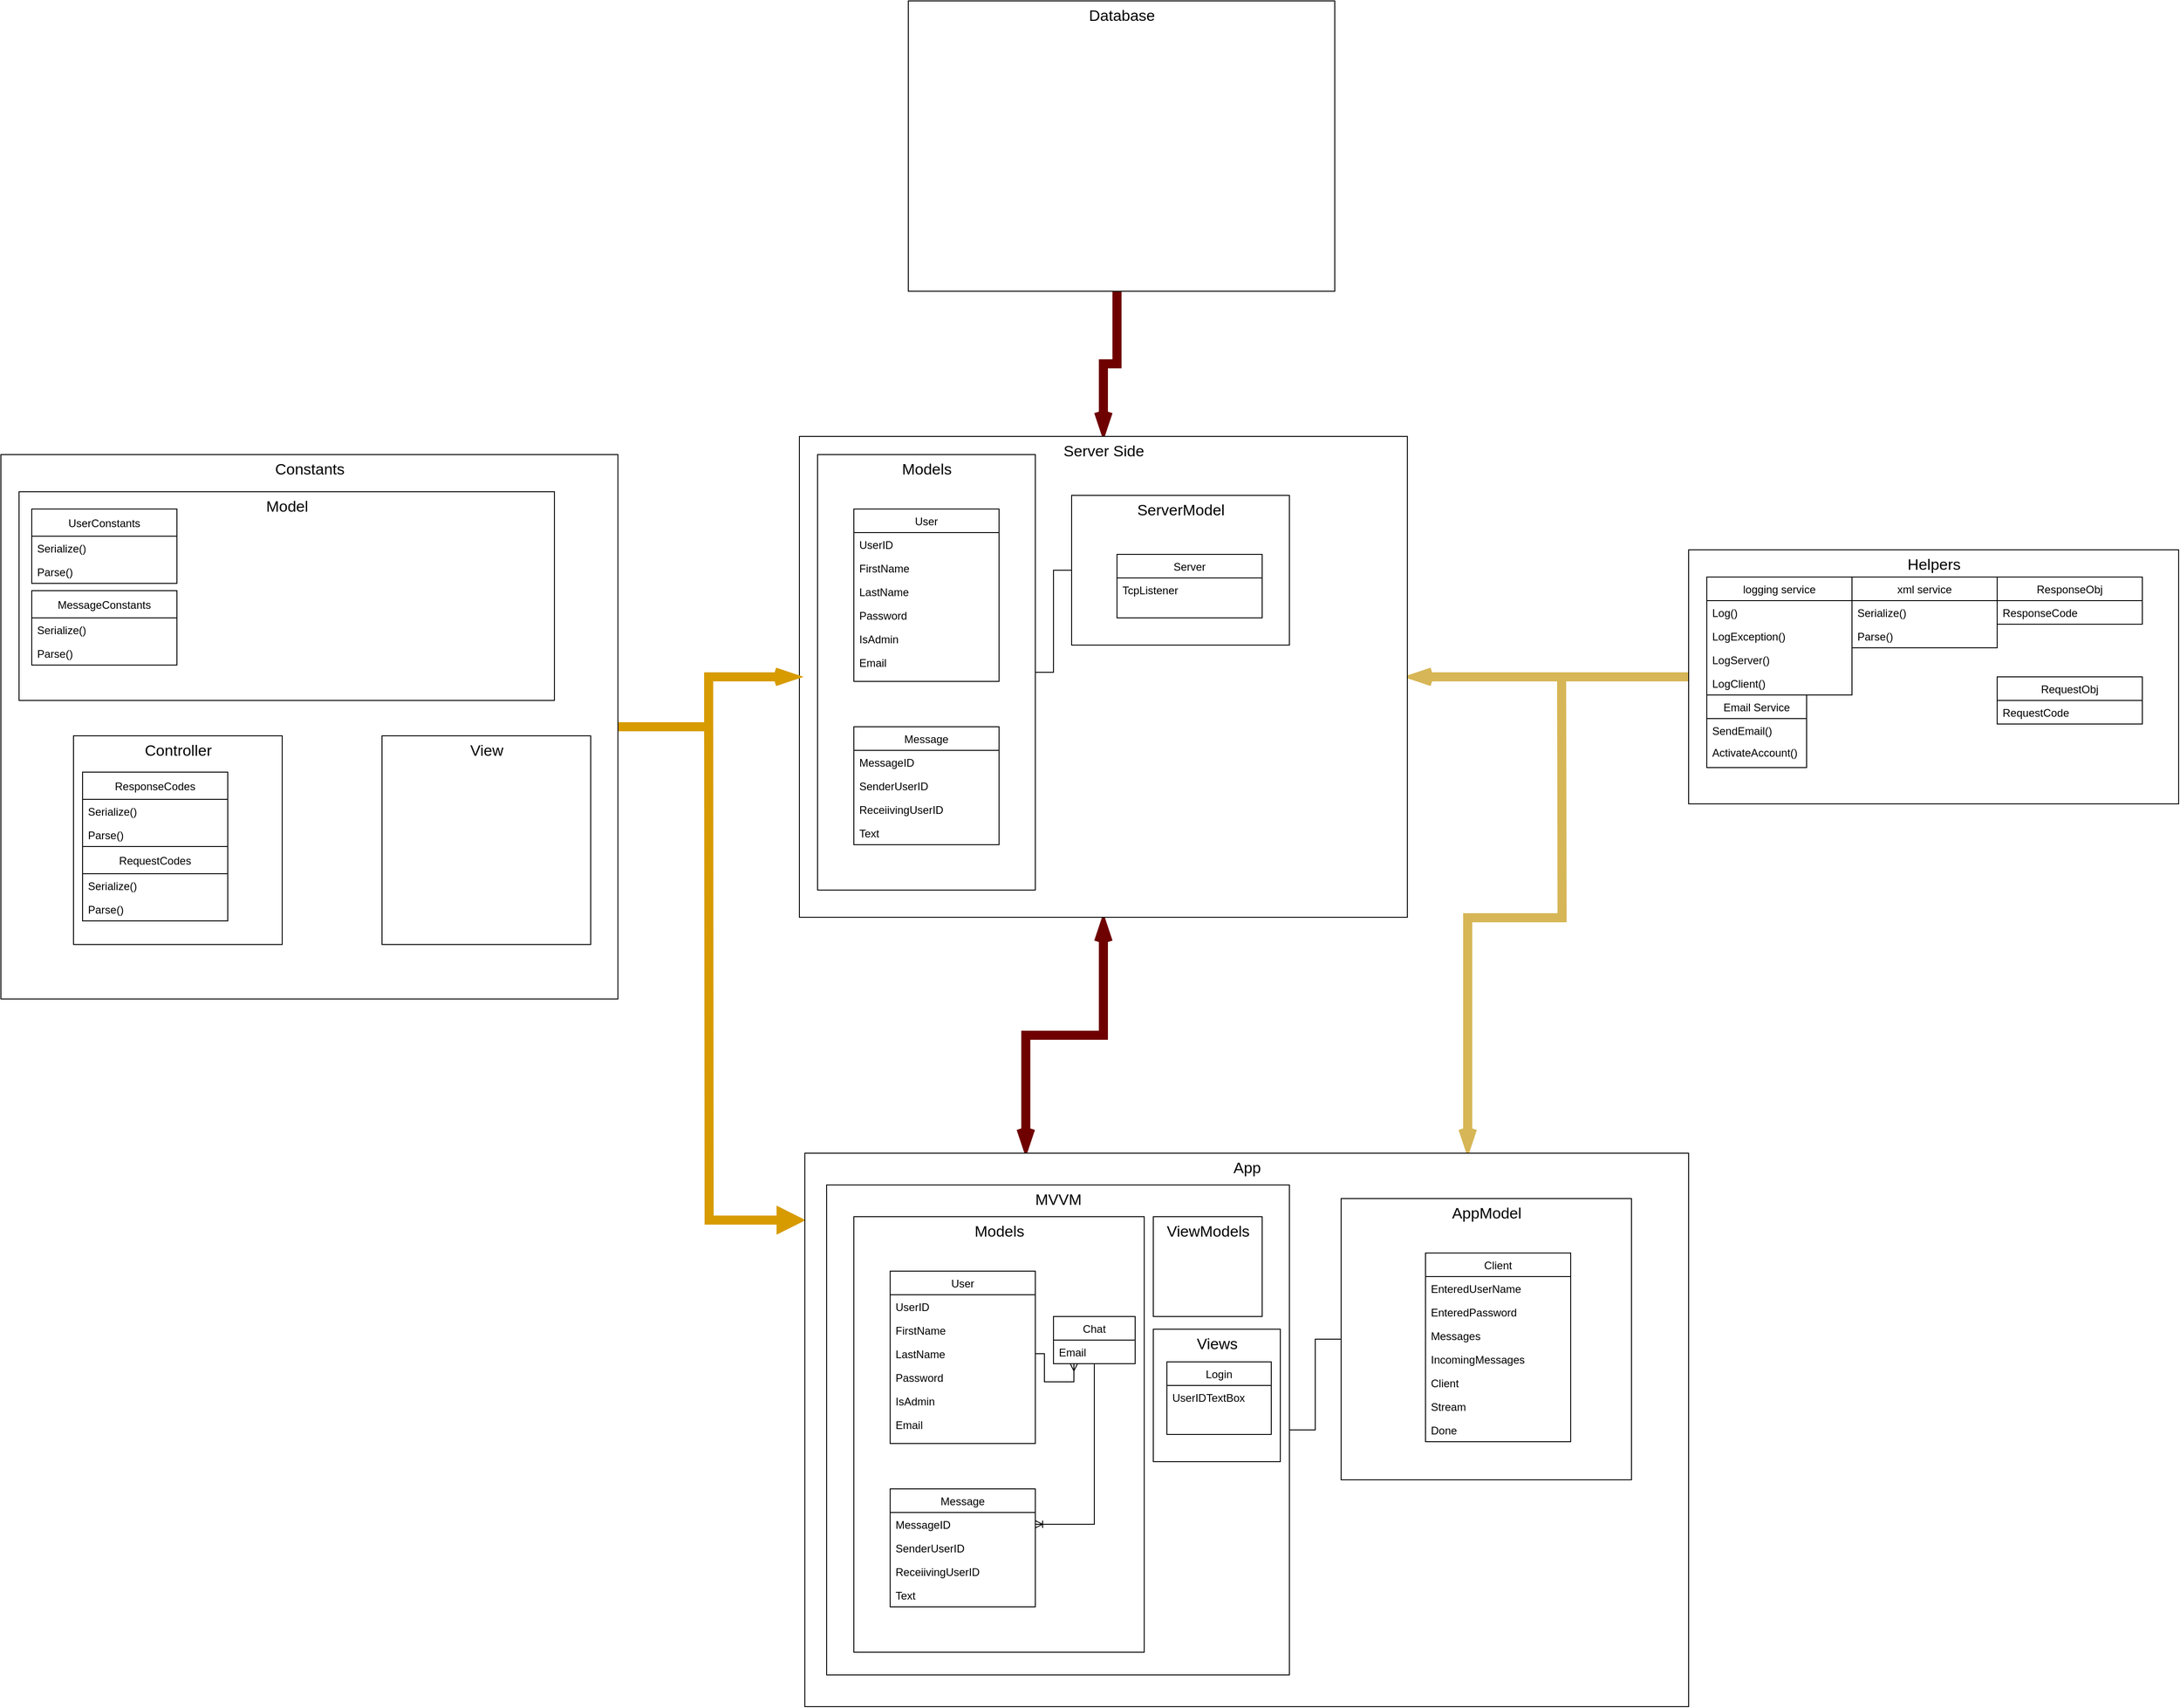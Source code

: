 <mxfile version="20.2.8" type="device"><diagram id="C5RBs43oDa-KdzZeNtuy" name="Page-1"><mxGraphModel dx="2284" dy="2737" grid="1" gridSize="10" guides="1" tooltips="1" connect="1" arrows="1" fold="1" page="1" pageScale="1" pageWidth="827" pageHeight="1169" math="0" shadow="0"><root><mxCell id="WIyWlLk6GJQsqaUBKTNV-0"/><mxCell id="WIyWlLk6GJQsqaUBKTNV-1" parent="WIyWlLk6GJQsqaUBKTNV-0"/><mxCell id="_NwqztlabaAfejfRl4A5-94" style="edgeStyle=orthogonalEdgeStyle;rounded=0;orthogonalLoop=1;jettySize=auto;html=1;exitX=1;exitY=0.5;exitDx=0;exitDy=0;fontSize=17;endArrow=none;endFill=0;fillColor=#fff2cc;strokeColor=#d6b656;jumpSize=12;fontStyle=0;strokeWidth=10;startArrow=openThin;startFill=0;entryX=0;entryY=0.5;entryDx=0;entryDy=0;" parent="WIyWlLk6GJQsqaUBKTNV-1" source="_NwqztlabaAfejfRl4A5-90" target="_NwqztlabaAfejfRl4A5-16" edge="1"><mxGeometry relative="1" as="geometry"><mxPoint x="750" y="-460" as="targetPoint"/></mxGeometry></mxCell><mxCell id="_NwqztlabaAfejfRl4A5-96" style="edgeStyle=orthogonalEdgeStyle;rounded=0;jumpSize=12;orthogonalLoop=1;jettySize=auto;html=1;exitX=0.5;exitY=1;exitDx=0;exitDy=0;entryX=0.25;entryY=0;entryDx=0;entryDy=0;fontSize=17;endArrow=openThin;endFill=0;fillColor=#a20025;strokeColor=#6F0000;strokeWidth=10;startArrow=openThin;startFill=0;" parent="WIyWlLk6GJQsqaUBKTNV-1" source="_NwqztlabaAfejfRl4A5-90" target="_NwqztlabaAfejfRl4A5-49" edge="1"><mxGeometry relative="1" as="geometry"/></mxCell><mxCell id="_NwqztlabaAfejfRl4A5-98" style="edgeStyle=orthogonalEdgeStyle;rounded=0;jumpSize=12;orthogonalLoop=1;jettySize=auto;html=1;exitX=0.5;exitY=0;exitDx=0;exitDy=0;fontSize=17;endArrow=none;endFill=0;entryX=0.5;entryY=1;entryDx=0;entryDy=0;fillColor=#a20025;strokeColor=#6F0000;strokeWidth=10;startArrow=openThin;startFill=0;" parent="WIyWlLk6GJQsqaUBKTNV-1" source="_NwqztlabaAfejfRl4A5-90" target="_NwqztlabaAfejfRl4A5-97" edge="1"><mxGeometry relative="1" as="geometry"><mxPoint x="700" y="-920" as="targetPoint"/><Array as="points"><mxPoint x="245" y="-960"/><mxPoint x="260" y="-960"/><mxPoint x="260" y="-1040"/></Array></mxGeometry></mxCell><mxCell id="_NwqztlabaAfejfRl4A5-90" value="&lt;font style=&quot;font-size: 17px;&quot;&gt;Server Side&lt;/font&gt;" style="html=1;fillColor=default;gradientColor=none;shadow=0;rounded=0;glass=0;sketch=0;align=center;verticalAlign=top;" parent="WIyWlLk6GJQsqaUBKTNV-1" vertex="1"><mxGeometry x="-90" y="-880" width="670" height="530" as="geometry"/></mxCell><mxCell id="_NwqztlabaAfejfRl4A5-89" style="edgeStyle=orthogonalEdgeStyle;rounded=0;orthogonalLoop=1;jettySize=auto;html=1;exitX=0.75;exitY=0;exitDx=0;exitDy=0;fontSize=17;endArrow=none;endFill=0;fontStyle=0;fillColor=#fff2cc;strokeColor=#d6b656;jumpSize=12;strokeWidth=10;startArrow=openThin;startFill=0;" parent="WIyWlLk6GJQsqaUBKTNV-1" source="_NwqztlabaAfejfRl4A5-49" edge="1"><mxGeometry relative="1" as="geometry"><mxPoint x="750" y="-610" as="targetPoint"/></mxGeometry></mxCell><mxCell id="_NwqztlabaAfejfRl4A5-136" style="edgeStyle=orthogonalEdgeStyle;rounded=0;jumpSize=12;orthogonalLoop=1;jettySize=auto;html=1;exitX=0.001;exitY=0.121;exitDx=0;exitDy=0;fontSize=17;startArrow=block;startFill=1;endArrow=none;endFill=0;strokeWidth=10;fillColor=#ffe6cc;strokeColor=#d79b00;exitPerimeter=0;" parent="WIyWlLk6GJQsqaUBKTNV-1" source="_NwqztlabaAfejfRl4A5-49" edge="1"><mxGeometry relative="1" as="geometry"><mxPoint x="-190" y="-570" as="targetPoint"/></mxGeometry></mxCell><mxCell id="_NwqztlabaAfejfRl4A5-49" value="&lt;span style=&quot;font-size: 17px;&quot;&gt;App&lt;/span&gt;" style="html=1;fillColor=default;gradientColor=none;shadow=0;rounded=0;glass=0;sketch=0;align=center;verticalAlign=top;" parent="WIyWlLk6GJQsqaUBKTNV-1" vertex="1"><mxGeometry x="-84" y="-90" width="974" height="610" as="geometry"/></mxCell><mxCell id="_NwqztlabaAfejfRl4A5-56" style="edgeStyle=orthogonalEdgeStyle;rounded=0;orthogonalLoop=1;jettySize=auto;html=1;exitX=1;exitY=0.5;exitDx=0;exitDy=0;entryX=0;entryY=0.5;entryDx=0;entryDy=0;fontSize=17;endArrow=none;endFill=0;" parent="WIyWlLk6GJQsqaUBKTNV-1" source="_NwqztlabaAfejfRl4A5-52" target="_NwqztlabaAfejfRl4A5-41" edge="1"><mxGeometry relative="1" as="geometry"/></mxCell><mxCell id="_NwqztlabaAfejfRl4A5-52" value="&lt;font style=&quot;font-size: 17px;&quot;&gt;MVVM&lt;/font&gt;" style="html=1;fillColor=default;gradientColor=none;shadow=0;rounded=0;glass=0;sketch=0;align=center;verticalAlign=top;" parent="WIyWlLk6GJQsqaUBKTNV-1" vertex="1"><mxGeometry x="-60" y="-55" width="510" height="540" as="geometry"/></mxCell><mxCell id="_NwqztlabaAfejfRl4A5-41" value="&lt;font style=&quot;font-size: 17px;&quot;&gt;AppModel&lt;/font&gt;" style="html=1;fillColor=default;gradientColor=none;shadow=0;rounded=0;glass=0;sketch=0;align=center;verticalAlign=top;" parent="WIyWlLk6GJQsqaUBKTNV-1" vertex="1"><mxGeometry x="507" y="-40" width="320" height="310" as="geometry"/></mxCell><mxCell id="_NwqztlabaAfejfRl4A5-29" value="&lt;font style=&quot;font-size: 17px;&quot;&gt;Models&lt;/font&gt;" style="html=1;fillColor=none;gradientColor=none;shadow=0;rounded=0;glass=0;sketch=0;align=center;verticalAlign=top;" parent="WIyWlLk6GJQsqaUBKTNV-1" vertex="1"><mxGeometry x="-30" y="-20" width="320" height="480" as="geometry"/></mxCell><mxCell id="_NwqztlabaAfejfRl4A5-16" value="&lt;font style=&quot;font-size: 17px;&quot;&gt;Helpers&lt;/font&gt;" style="html=1;fillColor=default;gradientColor=none;shadow=0;rounded=0;glass=0;sketch=0;align=center;verticalAlign=top;" parent="WIyWlLk6GJQsqaUBKTNV-1" vertex="1"><mxGeometry x="890" y="-755" width="540" height="280" as="geometry"/></mxCell><mxCell id="_NwqztlabaAfejfRl4A5-2" style="edgeStyle=orthogonalEdgeStyle;rounded=0;orthogonalLoop=1;jettySize=auto;html=1;endArrow=ERmany;endFill=0;entryX=0.25;entryY=1;entryDx=0;entryDy=0;exitX=1;exitY=0.5;exitDx=0;exitDy=0;" parent="WIyWlLk6GJQsqaUBKTNV-1" source="_NwqztlabaAfejfRl4A5-25" target="ulNflbxikiBzKznBYOBc-7" edge="1"><mxGeometry relative="1" as="geometry"><mxPoint x="90" y="230" as="sourcePoint"/><mxPoint x="80" y="460" as="targetPoint"/><Array as="points"><mxPoint x="180" y="131"/><mxPoint x="180" y="162"/><mxPoint x="213" y="162"/></Array></mxGeometry></mxCell><mxCell id="zkfFHV4jXpPFQw0GAbJ--17" value="logging service&#10;" style="swimlane;fontStyle=0;align=center;verticalAlign=top;childLayout=stackLayout;horizontal=1;startSize=26;horizontalStack=0;resizeParent=1;resizeLast=0;collapsible=1;marginBottom=0;rounded=0;shadow=0;strokeWidth=1;fillColor=none;" parent="WIyWlLk6GJQsqaUBKTNV-1" vertex="1"><mxGeometry x="910" y="-725" width="160" height="130" as="geometry"><mxRectangle x="550" y="140" width="160" height="26" as="alternateBounds"/></mxGeometry></mxCell><mxCell id="_NwqztlabaAfejfRl4A5-12" value="Log()" style="text;strokeColor=none;fillColor=none;align=left;verticalAlign=top;spacingLeft=4;spacingRight=4;overflow=hidden;rotatable=0;points=[[0,0.5],[1,0.5]];portConstraint=eastwest;" parent="zkfFHV4jXpPFQw0GAbJ--17" vertex="1"><mxGeometry y="26" width="160" height="26" as="geometry"/></mxCell><mxCell id="_NwqztlabaAfejfRl4A5-13" value="LogException()" style="text;strokeColor=none;fillColor=none;align=left;verticalAlign=top;spacingLeft=4;spacingRight=4;overflow=hidden;rotatable=0;points=[[0,0.5],[1,0.5]];portConstraint=eastwest;" parent="zkfFHV4jXpPFQw0GAbJ--17" vertex="1"><mxGeometry y="52" width="160" height="26" as="geometry"/></mxCell><mxCell id="_NwqztlabaAfejfRl4A5-15" value="LogServer()" style="text;strokeColor=none;fillColor=none;align=left;verticalAlign=top;spacingLeft=4;spacingRight=4;overflow=hidden;rotatable=0;points=[[0,0.5],[1,0.5]];portConstraint=eastwest;" parent="zkfFHV4jXpPFQw0GAbJ--17" vertex="1"><mxGeometry y="78" width="160" height="26" as="geometry"/></mxCell><mxCell id="_NwqztlabaAfejfRl4A5-14" value="LogClient()" style="text;strokeColor=none;fillColor=none;align=left;verticalAlign=top;spacingLeft=4;spacingRight=4;overflow=hidden;rotatable=0;points=[[0,0.5],[1,0.5]];portConstraint=eastwest;" parent="zkfFHV4jXpPFQw0GAbJ--17" vertex="1"><mxGeometry y="104" width="160" height="26" as="geometry"/></mxCell><mxCell id="_NwqztlabaAfejfRl4A5-8" value="xml service" style="swimlane;fontStyle=0;childLayout=stackLayout;horizontal=1;startSize=26;fillColor=none;horizontalStack=0;resizeParent=1;resizeParentMax=0;resizeLast=0;collapsible=1;marginBottom=0;" parent="WIyWlLk6GJQsqaUBKTNV-1" vertex="1"><mxGeometry x="1070" y="-725" width="160" height="78" as="geometry"/></mxCell><mxCell id="_NwqztlabaAfejfRl4A5-9" value="Serialize()" style="text;strokeColor=none;fillColor=none;align=left;verticalAlign=top;spacingLeft=4;spacingRight=4;overflow=hidden;rotatable=0;points=[[0,0.5],[1,0.5]];portConstraint=eastwest;" parent="_NwqztlabaAfejfRl4A5-8" vertex="1"><mxGeometry y="26" width="160" height="26" as="geometry"/></mxCell><mxCell id="_NwqztlabaAfejfRl4A5-10" value="Parse()" style="text;strokeColor=none;fillColor=none;align=left;verticalAlign=top;spacingLeft=4;spacingRight=4;overflow=hidden;rotatable=0;points=[[0,0.5],[1,0.5]];portConstraint=eastwest;" parent="_NwqztlabaAfejfRl4A5-8" vertex="1"><mxGeometry y="52" width="160" height="26" as="geometry"/></mxCell><mxCell id="_NwqztlabaAfejfRl4A5-17" value="Message" style="swimlane;fontStyle=0;align=center;verticalAlign=top;childLayout=stackLayout;horizontal=1;startSize=26;horizontalStack=0;resizeParent=1;resizeLast=0;collapsible=1;marginBottom=0;rounded=0;shadow=0;strokeWidth=1;fillColor=none;" parent="WIyWlLk6GJQsqaUBKTNV-1" vertex="1"><mxGeometry x="10" y="280" width="160" height="130" as="geometry"><mxRectangle x="550" y="140" width="160" height="26" as="alternateBounds"/></mxGeometry></mxCell><mxCell id="_NwqztlabaAfejfRl4A5-18" value="MessageID" style="text;strokeColor=none;fillColor=none;align=left;verticalAlign=top;spacingLeft=4;spacingRight=4;overflow=hidden;rotatable=0;points=[[0,0.5],[1,0.5]];portConstraint=eastwest;" parent="_NwqztlabaAfejfRl4A5-17" vertex="1"><mxGeometry y="26" width="160" height="26" as="geometry"/></mxCell><mxCell id="_NwqztlabaAfejfRl4A5-19" value="SenderUserID" style="text;strokeColor=none;fillColor=none;align=left;verticalAlign=top;spacingLeft=4;spacingRight=4;overflow=hidden;rotatable=0;points=[[0,0.5],[1,0.5]];portConstraint=eastwest;" parent="_NwqztlabaAfejfRl4A5-17" vertex="1"><mxGeometry y="52" width="160" height="26" as="geometry"/></mxCell><mxCell id="_NwqztlabaAfejfRl4A5-20" value="ReceiivingUserID" style="text;strokeColor=none;fillColor=none;align=left;verticalAlign=top;spacingLeft=4;spacingRight=4;overflow=hidden;rotatable=0;points=[[0,0.5],[1,0.5]];portConstraint=eastwest;" parent="_NwqztlabaAfejfRl4A5-17" vertex="1"><mxGeometry y="78" width="160" height="26" as="geometry"/></mxCell><mxCell id="_NwqztlabaAfejfRl4A5-21" value="Text" style="text;strokeColor=none;fillColor=none;align=left;verticalAlign=top;spacingLeft=4;spacingRight=4;overflow=hidden;rotatable=0;points=[[0,0.5],[1,0.5]];portConstraint=eastwest;" parent="_NwqztlabaAfejfRl4A5-17" vertex="1"><mxGeometry y="104" width="160" height="26" as="geometry"/></mxCell><mxCell id="_NwqztlabaAfejfRl4A5-22" value="User" style="swimlane;fontStyle=0;align=center;verticalAlign=top;childLayout=stackLayout;horizontal=1;startSize=26;horizontalStack=0;resizeParent=1;resizeLast=0;collapsible=1;marginBottom=0;rounded=0;shadow=0;strokeWidth=1;fillColor=none;" parent="WIyWlLk6GJQsqaUBKTNV-1" vertex="1"><mxGeometry x="10" y="40" width="160" height="190" as="geometry"><mxRectangle x="550" y="140" width="160" height="26" as="alternateBounds"/></mxGeometry></mxCell><mxCell id="_NwqztlabaAfejfRl4A5-23" value="UserID" style="text;strokeColor=none;fillColor=none;align=left;verticalAlign=top;spacingLeft=4;spacingRight=4;overflow=hidden;rotatable=0;points=[[0,0.5],[1,0.5]];portConstraint=eastwest;" parent="_NwqztlabaAfejfRl4A5-22" vertex="1"><mxGeometry y="26" width="160" height="26" as="geometry"/></mxCell><mxCell id="_NwqztlabaAfejfRl4A5-24" value="FirstName" style="text;strokeColor=none;fillColor=none;align=left;verticalAlign=top;spacingLeft=4;spacingRight=4;overflow=hidden;rotatable=0;points=[[0,0.5],[1,0.5]];portConstraint=eastwest;" parent="_NwqztlabaAfejfRl4A5-22" vertex="1"><mxGeometry y="52" width="160" height="26" as="geometry"/></mxCell><mxCell id="_NwqztlabaAfejfRl4A5-25" value="LastName" style="text;strokeColor=none;fillColor=none;align=left;verticalAlign=top;spacingLeft=4;spacingRight=4;overflow=hidden;rotatable=0;points=[[0,0.5],[1,0.5]];portConstraint=eastwest;" parent="_NwqztlabaAfejfRl4A5-22" vertex="1"><mxGeometry y="78" width="160" height="26" as="geometry"/></mxCell><mxCell id="_NwqztlabaAfejfRl4A5-26" value="Password" style="text;strokeColor=none;fillColor=none;align=left;verticalAlign=top;spacingLeft=4;spacingRight=4;overflow=hidden;rotatable=0;points=[[0,0.5],[1,0.5]];portConstraint=eastwest;" parent="_NwqztlabaAfejfRl4A5-22" vertex="1"><mxGeometry y="104" width="160" height="26" as="geometry"/></mxCell><mxCell id="_NwqztlabaAfejfRl4A5-27" value="IsAdmin" style="text;strokeColor=none;fillColor=none;align=left;verticalAlign=top;spacingLeft=4;spacingRight=4;overflow=hidden;rotatable=0;points=[[0,0.5],[1,0.5]];portConstraint=eastwest;" parent="_NwqztlabaAfejfRl4A5-22" vertex="1"><mxGeometry y="130" width="160" height="26" as="geometry"/></mxCell><mxCell id="_NwqztlabaAfejfRl4A5-28" value="Email" style="text;strokeColor=none;fillColor=none;align=left;verticalAlign=top;spacingLeft=4;spacingRight=4;overflow=hidden;rotatable=0;points=[[0,0.5],[1,0.5]];portConstraint=eastwest;" parent="_NwqztlabaAfejfRl4A5-22" vertex="1"><mxGeometry y="156" width="160" height="26" as="geometry"/></mxCell><mxCell id="_NwqztlabaAfejfRl4A5-30" value="Client" style="swimlane;fontStyle=0;align=center;verticalAlign=top;childLayout=stackLayout;horizontal=1;startSize=26;horizontalStack=0;resizeParent=1;resizeLast=0;collapsible=1;marginBottom=0;rounded=0;shadow=0;strokeWidth=1;fillColor=none;" parent="WIyWlLk6GJQsqaUBKTNV-1" vertex="1"><mxGeometry x="600" y="20" width="160" height="208" as="geometry"><mxRectangle x="550" y="140" width="160" height="26" as="alternateBounds"/></mxGeometry></mxCell><mxCell id="_NwqztlabaAfejfRl4A5-36" value="EnteredUserName" style="text;strokeColor=none;fillColor=none;align=left;verticalAlign=top;spacingLeft=4;spacingRight=4;overflow=hidden;rotatable=0;points=[[0,0.5],[1,0.5]];portConstraint=eastwest;" parent="_NwqztlabaAfejfRl4A5-30" vertex="1"><mxGeometry y="26" width="160" height="26" as="geometry"/></mxCell><mxCell id="ulNflbxikiBzKznBYOBc-0" value="EnteredPassword" style="text;strokeColor=none;fillColor=none;align=left;verticalAlign=top;spacingLeft=4;spacingRight=4;overflow=hidden;rotatable=0;points=[[0,0.5],[1,0.5]];portConstraint=eastwest;" vertex="1" parent="_NwqztlabaAfejfRl4A5-30"><mxGeometry y="52" width="160" height="26" as="geometry"/></mxCell><mxCell id="ulNflbxikiBzKznBYOBc-1" value="Messages" style="text;strokeColor=none;fillColor=none;align=left;verticalAlign=top;spacingLeft=4;spacingRight=4;overflow=hidden;rotatable=0;points=[[0,0.5],[1,0.5]];portConstraint=eastwest;" vertex="1" parent="_NwqztlabaAfejfRl4A5-30"><mxGeometry y="78" width="160" height="26" as="geometry"/></mxCell><mxCell id="ulNflbxikiBzKznBYOBc-6" value="IncomingMessages" style="text;strokeColor=none;fillColor=none;align=left;verticalAlign=top;spacingLeft=4;spacingRight=4;overflow=hidden;rotatable=0;points=[[0,0.5],[1,0.5]];portConstraint=eastwest;" vertex="1" parent="_NwqztlabaAfejfRl4A5-30"><mxGeometry y="104" width="160" height="26" as="geometry"/></mxCell><mxCell id="ulNflbxikiBzKznBYOBc-2" value="Client" style="text;strokeColor=none;fillColor=none;align=left;verticalAlign=top;spacingLeft=4;spacingRight=4;overflow=hidden;rotatable=0;points=[[0,0.5],[1,0.5]];portConstraint=eastwest;" vertex="1" parent="_NwqztlabaAfejfRl4A5-30"><mxGeometry y="130" width="160" height="26" as="geometry"/></mxCell><mxCell id="ulNflbxikiBzKznBYOBc-3" value="Stream" style="text;strokeColor=none;fillColor=none;align=left;verticalAlign=top;spacingLeft=4;spacingRight=4;overflow=hidden;rotatable=0;points=[[0,0.5],[1,0.5]];portConstraint=eastwest;" vertex="1" parent="_NwqztlabaAfejfRl4A5-30"><mxGeometry y="156" width="160" height="26" as="geometry"/></mxCell><mxCell id="ulNflbxikiBzKznBYOBc-4" value="Done" style="text;strokeColor=none;fillColor=none;align=left;verticalAlign=top;spacingLeft=4;spacingRight=4;overflow=hidden;rotatable=0;points=[[0,0.5],[1,0.5]];portConstraint=eastwest;" vertex="1" parent="_NwqztlabaAfejfRl4A5-30"><mxGeometry y="182" width="160" height="26" as="geometry"/></mxCell><mxCell id="_NwqztlabaAfejfRl4A5-42" value="&lt;font style=&quot;font-size: 17px;&quot;&gt;ViewModels&lt;/font&gt;" style="html=1;fillColor=none;gradientColor=none;shadow=0;rounded=0;glass=0;sketch=0;align=center;verticalAlign=top;" parent="WIyWlLk6GJQsqaUBKTNV-1" vertex="1"><mxGeometry x="300" y="-20" width="120" height="110" as="geometry"/></mxCell><mxCell id="_NwqztlabaAfejfRl4A5-43" value="&lt;font style=&quot;font-size: 17px;&quot;&gt;Views&lt;/font&gt;" style="html=1;fillColor=none;gradientColor=none;shadow=0;rounded=0;glass=0;sketch=0;align=center;verticalAlign=top;" parent="WIyWlLk6GJQsqaUBKTNV-1" vertex="1"><mxGeometry x="300" y="104" width="140" height="146" as="geometry"/></mxCell><mxCell id="_NwqztlabaAfejfRl4A5-44" value="Login" style="swimlane;fontStyle=0;align=center;verticalAlign=top;childLayout=stackLayout;horizontal=1;startSize=26;horizontalStack=0;resizeParent=1;resizeLast=0;collapsible=1;marginBottom=0;rounded=0;shadow=0;strokeWidth=1;fillColor=none;" parent="WIyWlLk6GJQsqaUBKTNV-1" vertex="1"><mxGeometry x="315" y="140" width="115" height="80" as="geometry"><mxRectangle x="550" y="140" width="160" height="26" as="alternateBounds"/></mxGeometry></mxCell><mxCell id="_NwqztlabaAfejfRl4A5-48" value="UserIDTextBox" style="text;strokeColor=none;fillColor=none;align=left;verticalAlign=top;spacingLeft=4;spacingRight=4;overflow=hidden;rotatable=0;points=[[0,0.5],[1,0.5]];portConstraint=eastwest;" parent="_NwqztlabaAfejfRl4A5-44" vertex="1"><mxGeometry y="26" width="115" height="26" as="geometry"/></mxCell><mxCell id="_NwqztlabaAfejfRl4A5-80" style="edgeStyle=orthogonalEdgeStyle;rounded=0;orthogonalLoop=1;jettySize=auto;html=1;exitX=1;exitY=0.5;exitDx=0;exitDy=0;entryX=0;entryY=0.5;entryDx=0;entryDy=0;fontSize=17;endArrow=none;endFill=0;" parent="WIyWlLk6GJQsqaUBKTNV-1" source="_NwqztlabaAfejfRl4A5-57" target="_NwqztlabaAfejfRl4A5-70" edge="1"><mxGeometry relative="1" as="geometry"/></mxCell><mxCell id="_NwqztlabaAfejfRl4A5-57" value="&lt;font style=&quot;font-size: 17px;&quot;&gt;Models&lt;/font&gt;" style="html=1;fillColor=default;gradientColor=none;shadow=0;rounded=0;glass=0;sketch=0;align=center;verticalAlign=top;" parent="WIyWlLk6GJQsqaUBKTNV-1" vertex="1"><mxGeometry x="-70" y="-860" width="240" height="480" as="geometry"/></mxCell><mxCell id="_NwqztlabaAfejfRl4A5-58" value="Message" style="swimlane;fontStyle=0;align=center;verticalAlign=top;childLayout=stackLayout;horizontal=1;startSize=26;horizontalStack=0;resizeParent=1;resizeLast=0;collapsible=1;marginBottom=0;rounded=0;shadow=0;strokeWidth=1;fillColor=default;" parent="WIyWlLk6GJQsqaUBKTNV-1" vertex="1"><mxGeometry x="-30" y="-560" width="160" height="130" as="geometry"><mxRectangle x="550" y="140" width="160" height="26" as="alternateBounds"/></mxGeometry></mxCell><mxCell id="_NwqztlabaAfejfRl4A5-59" value="MessageID" style="text;strokeColor=none;fillColor=none;align=left;verticalAlign=top;spacingLeft=4;spacingRight=4;overflow=hidden;rotatable=0;points=[[0,0.5],[1,0.5]];portConstraint=eastwest;" parent="_NwqztlabaAfejfRl4A5-58" vertex="1"><mxGeometry y="26" width="160" height="26" as="geometry"/></mxCell><mxCell id="_NwqztlabaAfejfRl4A5-60" value="SenderUserID" style="text;strokeColor=none;fillColor=none;align=left;verticalAlign=top;spacingLeft=4;spacingRight=4;overflow=hidden;rotatable=0;points=[[0,0.5],[1,0.5]];portConstraint=eastwest;" parent="_NwqztlabaAfejfRl4A5-58" vertex="1"><mxGeometry y="52" width="160" height="26" as="geometry"/></mxCell><mxCell id="_NwqztlabaAfejfRl4A5-61" value="ReceiivingUserID" style="text;strokeColor=none;fillColor=none;align=left;verticalAlign=top;spacingLeft=4;spacingRight=4;overflow=hidden;rotatable=0;points=[[0,0.5],[1,0.5]];portConstraint=eastwest;" parent="_NwqztlabaAfejfRl4A5-58" vertex="1"><mxGeometry y="78" width="160" height="26" as="geometry"/></mxCell><mxCell id="_NwqztlabaAfejfRl4A5-62" value="Text" style="text;strokeColor=none;fillColor=none;align=left;verticalAlign=top;spacingLeft=4;spacingRight=4;overflow=hidden;rotatable=0;points=[[0,0.5],[1,0.5]];portConstraint=eastwest;" parent="_NwqztlabaAfejfRl4A5-58" vertex="1"><mxGeometry y="104" width="160" height="26" as="geometry"/></mxCell><mxCell id="_NwqztlabaAfejfRl4A5-63" value="User" style="swimlane;fontStyle=0;align=center;verticalAlign=top;childLayout=stackLayout;horizontal=1;startSize=26;horizontalStack=0;resizeParent=1;resizeLast=0;collapsible=1;marginBottom=0;rounded=0;shadow=0;strokeWidth=1;fillColor=default;" parent="WIyWlLk6GJQsqaUBKTNV-1" vertex="1"><mxGeometry x="-30" y="-800" width="160" height="190" as="geometry"><mxRectangle x="550" y="140" width="160" height="26" as="alternateBounds"/></mxGeometry></mxCell><mxCell id="_NwqztlabaAfejfRl4A5-64" value="UserID" style="text;strokeColor=none;fillColor=none;align=left;verticalAlign=top;spacingLeft=4;spacingRight=4;overflow=hidden;rotatable=0;points=[[0,0.5],[1,0.5]];portConstraint=eastwest;" parent="_NwqztlabaAfejfRl4A5-63" vertex="1"><mxGeometry y="26" width="160" height="26" as="geometry"/></mxCell><mxCell id="_NwqztlabaAfejfRl4A5-65" value="FirstName" style="text;strokeColor=none;fillColor=none;align=left;verticalAlign=top;spacingLeft=4;spacingRight=4;overflow=hidden;rotatable=0;points=[[0,0.5],[1,0.5]];portConstraint=eastwest;" parent="_NwqztlabaAfejfRl4A5-63" vertex="1"><mxGeometry y="52" width="160" height="26" as="geometry"/></mxCell><mxCell id="_NwqztlabaAfejfRl4A5-66" value="LastName" style="text;strokeColor=none;fillColor=none;align=left;verticalAlign=top;spacingLeft=4;spacingRight=4;overflow=hidden;rotatable=0;points=[[0,0.5],[1,0.5]];portConstraint=eastwest;" parent="_NwqztlabaAfejfRl4A5-63" vertex="1"><mxGeometry y="78" width="160" height="26" as="geometry"/></mxCell><mxCell id="_NwqztlabaAfejfRl4A5-67" value="Password" style="text;strokeColor=none;fillColor=none;align=left;verticalAlign=top;spacingLeft=4;spacingRight=4;overflow=hidden;rotatable=0;points=[[0,0.5],[1,0.5]];portConstraint=eastwest;" parent="_NwqztlabaAfejfRl4A5-63" vertex="1"><mxGeometry y="104" width="160" height="26" as="geometry"/></mxCell><mxCell id="_NwqztlabaAfejfRl4A5-68" value="IsAdmin" style="text;strokeColor=none;fillColor=none;align=left;verticalAlign=top;spacingLeft=4;spacingRight=4;overflow=hidden;rotatable=0;points=[[0,0.5],[1,0.5]];portConstraint=eastwest;" parent="_NwqztlabaAfejfRl4A5-63" vertex="1"><mxGeometry y="130" width="160" height="26" as="geometry"/></mxCell><mxCell id="_NwqztlabaAfejfRl4A5-69" value="Email" style="text;strokeColor=none;fillColor=none;align=left;verticalAlign=top;spacingLeft=4;spacingRight=4;overflow=hidden;rotatable=0;points=[[0,0.5],[1,0.5]];portConstraint=eastwest;" parent="_NwqztlabaAfejfRl4A5-63" vertex="1"><mxGeometry y="156" width="160" height="26" as="geometry"/></mxCell><mxCell id="_NwqztlabaAfejfRl4A5-70" value="&lt;font style=&quot;font-size: 17px;&quot;&gt;ServerModel&lt;/font&gt;" style="html=1;fillColor=default;gradientColor=none;shadow=0;rounded=0;glass=0;sketch=0;align=center;verticalAlign=top;" parent="WIyWlLk6GJQsqaUBKTNV-1" vertex="1"><mxGeometry x="210" y="-815" width="240" height="165" as="geometry"/></mxCell><mxCell id="_NwqztlabaAfejfRl4A5-71" value="Server" style="swimlane;fontStyle=0;align=center;verticalAlign=top;childLayout=stackLayout;horizontal=1;startSize=26;horizontalStack=0;resizeParent=1;resizeLast=0;collapsible=1;marginBottom=0;rounded=0;shadow=0;strokeWidth=1;fillColor=default;" parent="WIyWlLk6GJQsqaUBKTNV-1" vertex="1"><mxGeometry x="260" y="-750" width="160" height="70" as="geometry"><mxRectangle x="550" y="140" width="160" height="26" as="alternateBounds"/></mxGeometry></mxCell><mxCell id="_NwqztlabaAfejfRl4A5-77" value="TcpListener" style="text;strokeColor=none;fillColor=none;align=left;verticalAlign=top;spacingLeft=4;spacingRight=4;overflow=hidden;rotatable=0;points=[[0,0.5],[1,0.5]];portConstraint=eastwest;" parent="_NwqztlabaAfejfRl4A5-71" vertex="1"><mxGeometry y="26" width="160" height="26" as="geometry"/></mxCell><mxCell id="_NwqztlabaAfejfRl4A5-81" value="ResponseObj" style="swimlane;fontStyle=0;childLayout=stackLayout;horizontal=1;startSize=26;fillColor=none;horizontalStack=0;resizeParent=1;resizeParentMax=0;resizeLast=0;collapsible=1;marginBottom=0;" parent="WIyWlLk6GJQsqaUBKTNV-1" vertex="1"><mxGeometry x="1230" y="-725" width="160" height="52" as="geometry"/></mxCell><mxCell id="_NwqztlabaAfejfRl4A5-84" value="ResponseCode" style="text;strokeColor=none;fillColor=none;align=left;verticalAlign=top;spacingLeft=4;spacingRight=4;overflow=hidden;rotatable=0;points=[[0,0.5],[1,0.5]];portConstraint=eastwest;" parent="_NwqztlabaAfejfRl4A5-81" vertex="1"><mxGeometry y="26" width="160" height="26" as="geometry"/></mxCell><mxCell id="_NwqztlabaAfejfRl4A5-85" value="RequestObj" style="swimlane;fontStyle=0;childLayout=stackLayout;horizontal=1;startSize=26;fillColor=none;horizontalStack=0;resizeParent=1;resizeParentMax=0;resizeLast=0;collapsible=1;marginBottom=0;" parent="WIyWlLk6GJQsqaUBKTNV-1" vertex="1"><mxGeometry x="1230" y="-615" width="160" height="52" as="geometry"/></mxCell><mxCell id="_NwqztlabaAfejfRl4A5-88" value="RequestCode" style="text;strokeColor=none;fillColor=none;align=left;verticalAlign=top;spacingLeft=4;spacingRight=4;overflow=hidden;rotatable=0;points=[[0,0.5],[1,0.5]];portConstraint=eastwest;" parent="_NwqztlabaAfejfRl4A5-85" vertex="1"><mxGeometry y="26" width="160" height="26" as="geometry"/></mxCell><mxCell id="_NwqztlabaAfejfRl4A5-97" value="&lt;font style=&quot;font-size: 17px;&quot;&gt;Database&lt;/font&gt;" style="html=1;fillColor=default;gradientColor=none;shadow=0;rounded=0;glass=0;sketch=0;align=center;verticalAlign=top;" parent="WIyWlLk6GJQsqaUBKTNV-1" vertex="1"><mxGeometry x="30" y="-1360" width="470" height="320" as="geometry"/></mxCell><mxCell id="_NwqztlabaAfejfRl4A5-100" value="Email Service" style="swimlane;fontStyle=0;childLayout=stackLayout;horizontal=1;startSize=26;fillColor=none;horizontalStack=0;resizeParent=1;resizeParentMax=0;resizeLast=0;collapsible=1;marginBottom=0;" parent="WIyWlLk6GJQsqaUBKTNV-1" vertex="1"><mxGeometry x="910" y="-595" width="110" height="80" as="geometry"/></mxCell><mxCell id="_NwqztlabaAfejfRl4A5-101" value="SendEmail()" style="text;strokeColor=none;fillColor=none;align=left;verticalAlign=top;spacingLeft=4;spacingRight=4;overflow=hidden;rotatable=0;points=[[0,0.5],[1,0.5]];portConstraint=eastwest;" parent="_NwqztlabaAfejfRl4A5-100" vertex="1"><mxGeometry y="26" width="110" height="24" as="geometry"/></mxCell><mxCell id="_NwqztlabaAfejfRl4A5-107" value="ActivateAccount()" style="text;strokeColor=none;fillColor=none;align=left;verticalAlign=top;spacingLeft=4;spacingRight=4;overflow=hidden;rotatable=0;points=[[0,0.5],[1,0.5]];portConstraint=eastwest;" parent="_NwqztlabaAfejfRl4A5-100" vertex="1"><mxGeometry y="50" width="110" height="30" as="geometry"/></mxCell><mxCell id="_NwqztlabaAfejfRl4A5-134" style="edgeStyle=orthogonalEdgeStyle;rounded=0;jumpSize=12;orthogonalLoop=1;jettySize=auto;html=1;exitX=1;exitY=0.5;exitDx=0;exitDy=0;entryX=0;entryY=0.5;entryDx=0;entryDy=0;fontSize=17;startArrow=none;startFill=0;endArrow=openThin;endFill=0;strokeWidth=10;fillColor=#ffe6cc;strokeColor=#d79b00;" parent="WIyWlLk6GJQsqaUBKTNV-1" source="_NwqztlabaAfejfRl4A5-110" target="_NwqztlabaAfejfRl4A5-90" edge="1"><mxGeometry relative="1" as="geometry"><Array as="points"><mxPoint x="-190" y="-560"/><mxPoint x="-190" y="-615"/></Array></mxGeometry></mxCell><mxCell id="_NwqztlabaAfejfRl4A5-110" value="&lt;font style=&quot;font-size: 17px;&quot;&gt;Constants&lt;br&gt;&lt;/font&gt;" style="html=1;fillColor=default;gradientColor=none;shadow=0;rounded=0;glass=0;sketch=0;align=center;verticalAlign=top;" parent="WIyWlLk6GJQsqaUBKTNV-1" vertex="1"><mxGeometry x="-970" y="-860" width="680" height="600" as="geometry"/></mxCell><mxCell id="_NwqztlabaAfejfRl4A5-114" value="&lt;font style=&quot;font-size: 17px;&quot;&gt;Controller&lt;br&gt;&lt;/font&gt;" style="html=1;fillColor=default;gradientColor=none;shadow=0;rounded=0;glass=0;sketch=0;align=center;verticalAlign=top;" parent="WIyWlLk6GJQsqaUBKTNV-1" vertex="1"><mxGeometry x="-890" y="-550" width="230" height="230" as="geometry"/></mxCell><mxCell id="_NwqztlabaAfejfRl4A5-115" value="&lt;font style=&quot;font-size: 17px;&quot;&gt;View&lt;br&gt;&lt;/font&gt;" style="html=1;fillColor=default;gradientColor=none;shadow=0;rounded=0;glass=0;sketch=0;align=center;verticalAlign=top;" parent="WIyWlLk6GJQsqaUBKTNV-1" vertex="1"><mxGeometry x="-550" y="-550" width="230" height="230" as="geometry"/></mxCell><mxCell id="_NwqztlabaAfejfRl4A5-116" value="&lt;font style=&quot;font-size: 17px;&quot;&gt;Model&lt;br&gt;&lt;/font&gt;" style="html=1;fillColor=default;gradientColor=none;shadow=0;rounded=0;glass=0;sketch=0;align=center;verticalAlign=top;" parent="WIyWlLk6GJQsqaUBKTNV-1" vertex="1"><mxGeometry x="-950" y="-819" width="590" height="230" as="geometry"/></mxCell><mxCell id="_NwqztlabaAfejfRl4A5-120" value="ResponseCodes" style="swimlane;fontStyle=0;childLayout=stackLayout;horizontal=1;startSize=30;fillColor=none;horizontalStack=0;resizeParent=1;resizeParentMax=0;resizeLast=0;collapsible=1;marginBottom=0;" parent="WIyWlLk6GJQsqaUBKTNV-1" vertex="1"><mxGeometry x="-880" y="-510" width="160" height="82" as="geometry"/></mxCell><mxCell id="_NwqztlabaAfejfRl4A5-121" value="Serialize()" style="text;strokeColor=none;fillColor=none;align=left;verticalAlign=top;spacingLeft=4;spacingRight=4;overflow=hidden;rotatable=0;points=[[0,0.5],[1,0.5]];portConstraint=eastwest;" parent="_NwqztlabaAfejfRl4A5-120" vertex="1"><mxGeometry y="30" width="160" height="26" as="geometry"/></mxCell><mxCell id="_NwqztlabaAfejfRl4A5-122" value="Parse()" style="text;strokeColor=none;fillColor=none;align=left;verticalAlign=top;spacingLeft=4;spacingRight=4;overflow=hidden;rotatable=0;points=[[0,0.5],[1,0.5]];portConstraint=eastwest;" parent="_NwqztlabaAfejfRl4A5-120" vertex="1"><mxGeometry y="56" width="160" height="26" as="geometry"/></mxCell><mxCell id="_NwqztlabaAfejfRl4A5-123" value="RequestCodes" style="swimlane;fontStyle=0;childLayout=stackLayout;horizontal=1;startSize=30;fillColor=none;horizontalStack=0;resizeParent=1;resizeParentMax=0;resizeLast=0;collapsible=1;marginBottom=0;" parent="WIyWlLk6GJQsqaUBKTNV-1" vertex="1"><mxGeometry x="-880" y="-428" width="160" height="82" as="geometry"/></mxCell><mxCell id="_NwqztlabaAfejfRl4A5-124" value="Serialize()" style="text;strokeColor=none;fillColor=none;align=left;verticalAlign=top;spacingLeft=4;spacingRight=4;overflow=hidden;rotatable=0;points=[[0,0.5],[1,0.5]];portConstraint=eastwest;" parent="_NwqztlabaAfejfRl4A5-123" vertex="1"><mxGeometry y="30" width="160" height="26" as="geometry"/></mxCell><mxCell id="_NwqztlabaAfejfRl4A5-125" value="Parse()" style="text;strokeColor=none;fillColor=none;align=left;verticalAlign=top;spacingLeft=4;spacingRight=4;overflow=hidden;rotatable=0;points=[[0,0.5],[1,0.5]];portConstraint=eastwest;" parent="_NwqztlabaAfejfRl4A5-123" vertex="1"><mxGeometry y="56" width="160" height="26" as="geometry"/></mxCell><mxCell id="_NwqztlabaAfejfRl4A5-126" value="UserConstants" style="swimlane;fontStyle=0;childLayout=stackLayout;horizontal=1;startSize=30;fillColor=none;horizontalStack=0;resizeParent=1;resizeParentMax=0;resizeLast=0;collapsible=1;marginBottom=0;" parent="WIyWlLk6GJQsqaUBKTNV-1" vertex="1"><mxGeometry x="-936" y="-800" width="160" height="82" as="geometry"><mxRectangle x="724" y="-1150" width="120" height="30" as="alternateBounds"/></mxGeometry></mxCell><mxCell id="_NwqztlabaAfejfRl4A5-127" value="Serialize()" style="text;strokeColor=none;fillColor=none;align=left;verticalAlign=top;spacingLeft=4;spacingRight=4;overflow=hidden;rotatable=0;points=[[0,0.5],[1,0.5]];portConstraint=eastwest;" parent="_NwqztlabaAfejfRl4A5-126" vertex="1"><mxGeometry y="30" width="160" height="26" as="geometry"/></mxCell><mxCell id="_NwqztlabaAfejfRl4A5-128" value="Parse()" style="text;strokeColor=none;fillColor=none;align=left;verticalAlign=top;spacingLeft=4;spacingRight=4;overflow=hidden;rotatable=0;points=[[0,0.5],[1,0.5]];portConstraint=eastwest;" parent="_NwqztlabaAfejfRl4A5-126" vertex="1"><mxGeometry y="56" width="160" height="26" as="geometry"/></mxCell><mxCell id="_NwqztlabaAfejfRl4A5-129" value="MessageConstants" style="swimlane;fontStyle=0;childLayout=stackLayout;horizontal=1;startSize=30;fillColor=none;horizontalStack=0;resizeParent=1;resizeParentMax=0;resizeLast=0;collapsible=1;marginBottom=0;" parent="WIyWlLk6GJQsqaUBKTNV-1" vertex="1"><mxGeometry x="-936" y="-710" width="160" height="82" as="geometry"><mxRectangle x="724" y="-1060" width="140" height="30" as="alternateBounds"/></mxGeometry></mxCell><mxCell id="_NwqztlabaAfejfRl4A5-130" value="Serialize()" style="text;strokeColor=none;fillColor=none;align=left;verticalAlign=top;spacingLeft=4;spacingRight=4;overflow=hidden;rotatable=0;points=[[0,0.5],[1,0.5]];portConstraint=eastwest;" parent="_NwqztlabaAfejfRl4A5-129" vertex="1"><mxGeometry y="30" width="160" height="26" as="geometry"/></mxCell><mxCell id="_NwqztlabaAfejfRl4A5-131" value="Parse()" style="text;strokeColor=none;fillColor=none;align=left;verticalAlign=top;spacingLeft=4;spacingRight=4;overflow=hidden;rotatable=0;points=[[0,0.5],[1,0.5]];portConstraint=eastwest;" parent="_NwqztlabaAfejfRl4A5-129" vertex="1"><mxGeometry y="56" width="160" height="26" as="geometry"/></mxCell><mxCell id="ulNflbxikiBzKznBYOBc-14" style="edgeStyle=orthogonalEdgeStyle;rounded=0;orthogonalLoop=1;jettySize=auto;html=1;exitX=0.5;exitY=1;exitDx=0;exitDy=0;entryX=1;entryY=0.5;entryDx=0;entryDy=0;endArrow=ERoneToMany;endFill=0;" edge="1" parent="WIyWlLk6GJQsqaUBKTNV-1" source="ulNflbxikiBzKznBYOBc-7" target="_NwqztlabaAfejfRl4A5-18"><mxGeometry relative="1" as="geometry"/></mxCell><mxCell id="ulNflbxikiBzKznBYOBc-7" value="Chat" style="swimlane;fontStyle=0;align=center;verticalAlign=top;childLayout=stackLayout;horizontal=1;startSize=26;horizontalStack=0;resizeParent=1;resizeLast=0;collapsible=1;marginBottom=0;rounded=0;shadow=0;strokeWidth=1;fillColor=none;" vertex="1" parent="WIyWlLk6GJQsqaUBKTNV-1"><mxGeometry x="190" y="90" width="90" height="52" as="geometry"><mxRectangle x="550" y="140" width="160" height="26" as="alternateBounds"/></mxGeometry></mxCell><mxCell id="ulNflbxikiBzKznBYOBc-13" value="Email" style="text;strokeColor=none;fillColor=none;align=left;verticalAlign=top;spacingLeft=4;spacingRight=4;overflow=hidden;rotatable=0;points=[[0,0.5],[1,0.5]];portConstraint=eastwest;" vertex="1" parent="ulNflbxikiBzKznBYOBc-7"><mxGeometry y="26" width="90" height="26" as="geometry"/></mxCell></root></mxGraphModel></diagram></mxfile>